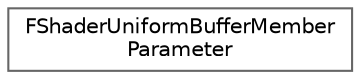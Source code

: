 digraph "Graphical Class Hierarchy"
{
 // INTERACTIVE_SVG=YES
 // LATEX_PDF_SIZE
  bgcolor="transparent";
  edge [fontname=Helvetica,fontsize=10,labelfontname=Helvetica,labelfontsize=10];
  node [fontname=Helvetica,fontsize=10,shape=box,height=0.2,width=0.4];
  rankdir="LR";
  Node0 [id="Node000000",label="FShaderUniformBufferMember\lParameter",height=0.2,width=0.4,color="grey40", fillcolor="white", style="filled",URL="$db/dc3/classFShaderUniformBufferMemberParameter.html",tooltip="A shader uniform buffer member binding, this is only used to determine if the member is used in the c..."];
}
